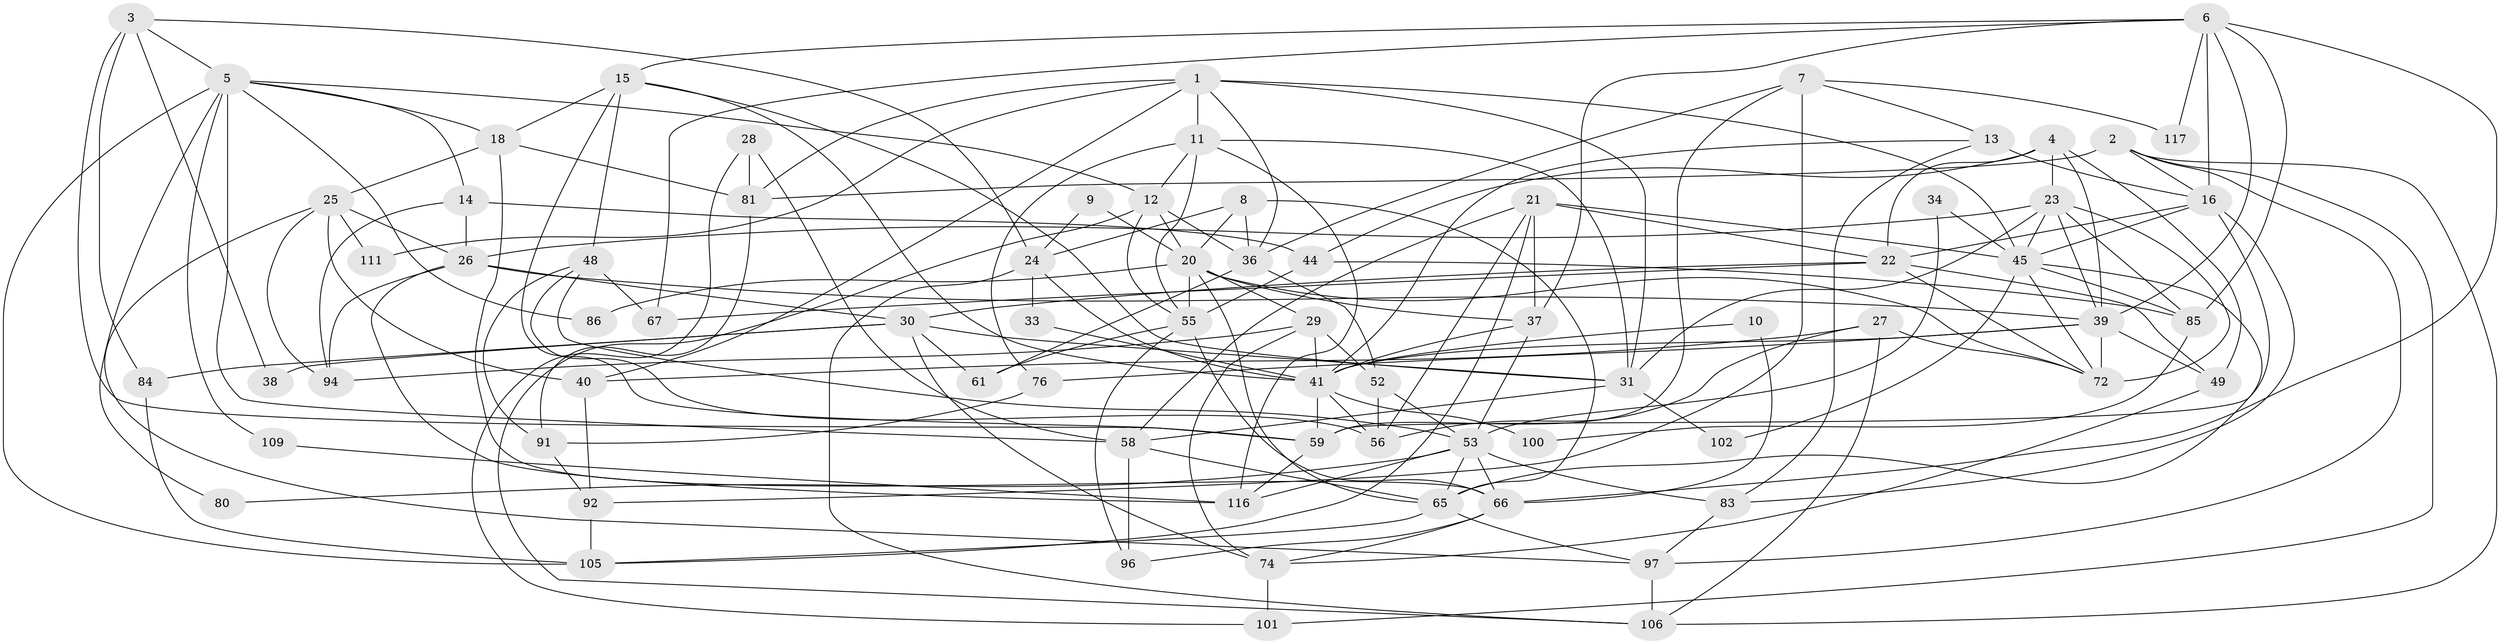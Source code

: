 // Generated by graph-tools (version 1.1) at 2025/24/03/03/25 07:24:02]
// undirected, 74 vertices, 183 edges
graph export_dot {
graph [start="1"]
  node [color=gray90,style=filled];
  1 [super="+71"];
  2 [super="+90"];
  3;
  4 [super="+99"];
  5 [super="+77"];
  6 [super="+42"];
  7;
  8;
  9;
  10;
  11 [super="+47"];
  12 [super="+87"];
  13 [super="+63"];
  14;
  15 [super="+103"];
  16 [super="+17"];
  18 [super="+19"];
  20 [super="+32"];
  21 [super="+46"];
  22 [super="+107"];
  23 [super="+60"];
  24 [super="+114"];
  25 [super="+75"];
  26 [super="+35"];
  27 [super="+115"];
  28;
  29 [super="+98"];
  30 [super="+57"];
  31 [super="+64"];
  33 [super="+43"];
  34;
  36 [super="+51"];
  37 [super="+113"];
  38;
  39 [super="+82"];
  40;
  41 [super="+68"];
  44 [super="+54"];
  45 [super="+70"];
  48 [super="+50"];
  49;
  52 [super="+88"];
  53 [super="+62"];
  55 [super="+95"];
  56 [super="+78"];
  58 [super="+69"];
  59 [super="+73"];
  61;
  65 [super="+112"];
  66 [super="+79"];
  67;
  72 [super="+93"];
  74 [super="+104"];
  76;
  80;
  81;
  83 [super="+89"];
  84;
  85;
  86;
  91;
  92;
  94;
  96 [super="+110"];
  97;
  100;
  101;
  102;
  105 [super="+108"];
  106;
  109;
  111;
  116;
  117;
  1 -- 11;
  1 -- 111;
  1 -- 45;
  1 -- 36;
  1 -- 40;
  1 -- 81;
  1 -- 31;
  2 -- 106;
  2 -- 101;
  2 -- 16;
  2 -- 81;
  2 -- 97;
  3 -- 5;
  3 -- 38;
  3 -- 84;
  3 -- 24;
  3 -- 59;
  4 -- 49;
  4 -- 44;
  4 -- 23;
  4 -- 22;
  4 -- 39;
  5 -- 105;
  5 -- 14;
  5 -- 58;
  5 -- 80;
  5 -- 86;
  5 -- 109;
  5 -- 12;
  5 -- 18;
  6 -- 67;
  6 -- 15;
  6 -- 37;
  6 -- 66;
  6 -- 117;
  6 -- 39;
  6 -- 85;
  6 -- 16;
  7 -- 59;
  7 -- 36;
  7 -- 13;
  7 -- 92;
  7 -- 117;
  8 -- 65;
  8 -- 24;
  8 -- 36;
  8 -- 20;
  9 -- 24;
  9 -- 20;
  10 -- 66;
  10 -- 41;
  11 -- 55;
  11 -- 116;
  11 -- 12;
  11 -- 76;
  11 -- 31;
  12 -- 106;
  12 -- 20;
  12 -- 55;
  12 -- 36;
  13 -- 83;
  13 -- 41;
  13 -- 16;
  14 -- 26;
  14 -- 44;
  14 -- 94;
  15 -- 18;
  15 -- 48;
  15 -- 41 [weight=2];
  15 -- 59;
  15 -- 31;
  16 -- 83;
  16 -- 45;
  16 -- 59;
  16 -- 22;
  18 -- 81;
  18 -- 25;
  18 -- 66;
  20 -- 29;
  20 -- 65 [weight=2];
  20 -- 86;
  20 -- 72;
  20 -- 55;
  20 -- 37;
  21 -- 37;
  21 -- 56;
  21 -- 58;
  21 -- 22;
  21 -- 105;
  21 -- 45;
  22 -- 72;
  22 -- 30;
  22 -- 67;
  22 -- 49;
  23 -- 45;
  23 -- 72;
  23 -- 85;
  23 -- 39;
  23 -- 26;
  23 -- 31;
  24 -- 33;
  24 -- 106;
  24 -- 41;
  25 -- 97;
  25 -- 40;
  25 -- 94;
  25 -- 111;
  25 -- 26;
  26 -- 94;
  26 -- 116;
  26 -- 30;
  26 -- 39;
  27 -- 106;
  27 -- 40;
  27 -- 56;
  27 -- 72;
  28 -- 81;
  28 -- 101;
  28 -- 58;
  29 -- 94;
  29 -- 74;
  29 -- 52;
  29 -- 41;
  30 -- 84;
  30 -- 38;
  30 -- 61;
  30 -- 74;
  30 -- 31;
  31 -- 58;
  31 -- 102;
  33 -- 41;
  34 -- 53;
  34 -- 45;
  36 -- 52 [weight=2];
  36 -- 61;
  37 -- 53;
  37 -- 41;
  39 -- 41;
  39 -- 76;
  39 -- 49;
  39 -- 72;
  40 -- 92;
  41 -- 56;
  41 -- 100;
  41 -- 59;
  44 -- 55;
  44 -- 85;
  45 -- 85;
  45 -- 72;
  45 -- 65;
  45 -- 102;
  48 -- 67;
  48 -- 56;
  48 -- 91;
  48 -- 53;
  49 -- 74;
  52 -- 53;
  52 -- 56;
  53 -- 83;
  53 -- 80;
  53 -- 65;
  53 -- 116;
  53 -- 66;
  55 -- 96;
  55 -- 61;
  55 -- 66;
  58 -- 96;
  58 -- 65;
  59 -- 116;
  65 -- 105;
  65 -- 97;
  66 -- 96;
  66 -- 74;
  74 -- 101;
  76 -- 91;
  81 -- 91;
  83 -- 97;
  84 -- 105;
  85 -- 100;
  91 -- 92;
  92 -- 105;
  97 -- 106;
  109 -- 116;
}
